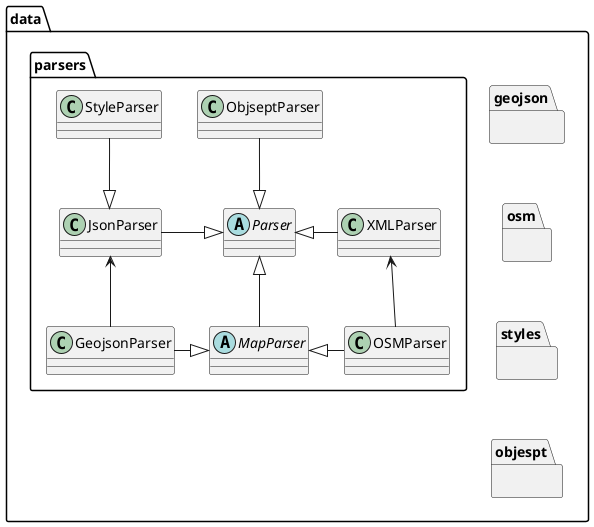 @startuml data
package data{
    package "parsers" {
        abstract Parser

        class JsonParser
        class XMLParser
        abstract MapParser
        class "StyleParser"
        class "OSMParser"
        class "GeojsonParser"
        class "ObjseptParser"

        JsonParser -right-|>Parser
        XMLParser -left-|>Parser
        MapParser -up-|>Parser
        OSMParser -left-|>MapParser
        GeojsonParser -right-|>MapParser
        OSMParser -up->XMLParser
        GeojsonParser -up->JsonParser
        StyleParser -down-|>JsonParser
        ObjseptParser -down-|>Parser
    }
    together {
        package "objespt" as strucObjsept {}
        package "geojson" as strucGeojson {}
        package "osm" as strucOSM {}
        package "styles" as strucStyle {}
    }
    
    strucGeojson <-[hidden]- strucOSM
    strucOSM <-[hidden]- strucStyle
    strucStyle <-[hidden]- strucObjsept

}   

' GeojsonParser <-- strucGeojson
' OSMParser <-- strucOSM
' StyleParser <-- strucStyle




@enduml